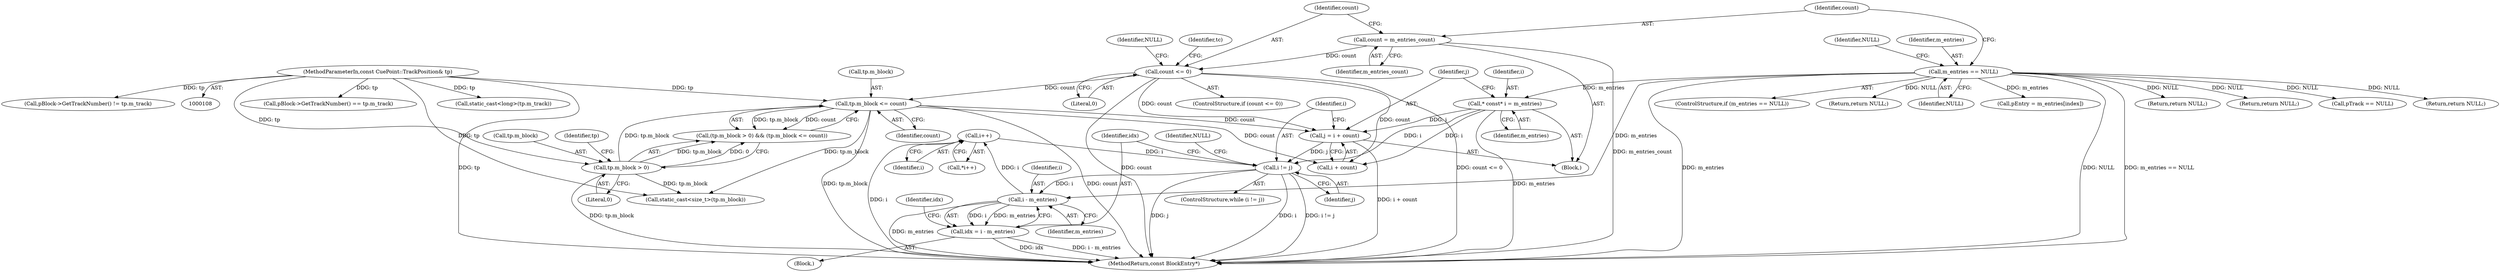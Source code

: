 digraph "0_Android_04839626ed859623901ebd3a5fd483982186b59d_78@pointer" {
"1000215" [label="(Call,i++)"];
"1000208" [label="(Call,i - m_entries)"];
"1000201" [label="(Call,i != j)"];
"1000215" [label="(Call,i++)"];
"1000192" [label="(Call,* const* i = m_entries)"];
"1000116" [label="(Call,m_entries == NULL)"];
"1000195" [label="(Call,j = i + count)"];
"1000126" [label="(Call,count <= 0)"];
"1000122" [label="(Call,count = m_entries_count)"];
"1000142" [label="(Call,tp.m_block <= count)"];
"1000137" [label="(Call,tp.m_block > 0)"];
"1000110" [label="(MethodParameterIn,const CuePoint::TrackPosition& tp)"];
"1000206" [label="(Call,idx = i - m_entries)"];
"1000136" [label="(Call,(tp.m_block > 0) && (tp.m_block <= count))"];
"1000162" [label="(Call,pEntry = m_entries[index])"];
"1000200" [label="(ControlStructure,while (i != j))"];
"1000194" [label="(Identifier,m_entries)"];
"1000126" [label="(Call,count <= 0)"];
"1000116" [label="(Call,m_entries == NULL)"];
"1000124" [label="(Identifier,m_entries_count)"];
"1000143" [label="(Call,tp.m_block)"];
"1000179" [label="(Call,pBlock->GetTrackNumber() == tp.m_track)"];
"1000119" [label="(Return,return NULL;)"];
"1000133" [label="(Identifier,tc)"];
"1000262" [label="(Call,static_cast<long>(tp.m_track))"];
"1000214" [label="(Call,*i++)"];
"1000138" [label="(Call,tp.m_block)"];
"1000120" [label="(Identifier,NULL)"];
"1000201" [label="(Call,i != j)"];
"1000129" [label="(Return,return NULL;)"];
"1000123" [label="(Identifier,count)"];
"1000127" [label="(Identifier,count)"];
"1000110" [label="(MethodParameterIn,const CuePoint::TrackPosition& tp)"];
"1000215" [label="(Call,i++)"];
"1000192" [label="(Call,* const* i = m_entries)"];
"1000111" [label="(Block,)"];
"1000151" [label="(Call,static_cast<size_t>(tp.m_block))"];
"1000196" [label="(Identifier,j)"];
"1000272" [label="(Call,pTrack == NULL)"];
"1000117" [label="(Identifier,m_entries)"];
"1000146" [label="(Identifier,count)"];
"1000128" [label="(Literal,0)"];
"1000207" [label="(Identifier,idx)"];
"1000211" [label="(Identifier,idx)"];
"1000202" [label="(Identifier,i)"];
"1000209" [label="(Identifier,i)"];
"1000197" [label="(Call,i + count)"];
"1000142" [label="(Call,tp.m_block <= count)"];
"1000301" [label="(Identifier,NULL)"];
"1000300" [label="(Return,return NULL;)"];
"1000193" [label="(Identifier,i)"];
"1000125" [label="(ControlStructure,if (count <= 0))"];
"1000210" [label="(Identifier,m_entries)"];
"1000122" [label="(Call,count = m_entries_count)"];
"1000137" [label="(Call,tp.m_block > 0)"];
"1000204" [label="(Block,)"];
"1000208" [label="(Call,i - m_entries)"];
"1000302" [label="(MethodReturn,const BlockEntry*)"];
"1000203" [label="(Identifier,j)"];
"1000195" [label="(Call,j = i + count)"];
"1000115" [label="(ControlStructure,if (m_entries == NULL))"];
"1000216" [label="(Identifier,i)"];
"1000252" [label="(Return,return NULL;)"];
"1000141" [label="(Literal,0)"];
"1000118" [label="(Identifier,NULL)"];
"1000206" [label="(Call,idx = i - m_entries)"];
"1000130" [label="(Identifier,NULL)"];
"1000144" [label="(Identifier,tp)"];
"1000228" [label="(Call,pBlock->GetTrackNumber() != tp.m_track)"];
"1000215" -> "1000214"  [label="AST: "];
"1000215" -> "1000216"  [label="CFG: "];
"1000216" -> "1000215"  [label="AST: "];
"1000214" -> "1000215"  [label="CFG: "];
"1000215" -> "1000302"  [label="DDG: i"];
"1000215" -> "1000201"  [label="DDG: i"];
"1000208" -> "1000215"  [label="DDG: i"];
"1000208" -> "1000206"  [label="AST: "];
"1000208" -> "1000210"  [label="CFG: "];
"1000209" -> "1000208"  [label="AST: "];
"1000210" -> "1000208"  [label="AST: "];
"1000206" -> "1000208"  [label="CFG: "];
"1000208" -> "1000302"  [label="DDG: m_entries"];
"1000208" -> "1000206"  [label="DDG: i"];
"1000208" -> "1000206"  [label="DDG: m_entries"];
"1000201" -> "1000208"  [label="DDG: i"];
"1000116" -> "1000208"  [label="DDG: m_entries"];
"1000201" -> "1000200"  [label="AST: "];
"1000201" -> "1000203"  [label="CFG: "];
"1000202" -> "1000201"  [label="AST: "];
"1000203" -> "1000201"  [label="AST: "];
"1000207" -> "1000201"  [label="CFG: "];
"1000301" -> "1000201"  [label="CFG: "];
"1000201" -> "1000302"  [label="DDG: i != j"];
"1000201" -> "1000302"  [label="DDG: j"];
"1000201" -> "1000302"  [label="DDG: i"];
"1000192" -> "1000201"  [label="DDG: i"];
"1000195" -> "1000201"  [label="DDG: j"];
"1000192" -> "1000111"  [label="AST: "];
"1000192" -> "1000194"  [label="CFG: "];
"1000193" -> "1000192"  [label="AST: "];
"1000194" -> "1000192"  [label="AST: "];
"1000196" -> "1000192"  [label="CFG: "];
"1000192" -> "1000302"  [label="DDG: m_entries"];
"1000116" -> "1000192"  [label="DDG: m_entries"];
"1000192" -> "1000195"  [label="DDG: i"];
"1000192" -> "1000197"  [label="DDG: i"];
"1000116" -> "1000115"  [label="AST: "];
"1000116" -> "1000118"  [label="CFG: "];
"1000117" -> "1000116"  [label="AST: "];
"1000118" -> "1000116"  [label="AST: "];
"1000120" -> "1000116"  [label="CFG: "];
"1000123" -> "1000116"  [label="CFG: "];
"1000116" -> "1000302"  [label="DDG: m_entries"];
"1000116" -> "1000302"  [label="DDG: NULL"];
"1000116" -> "1000302"  [label="DDG: m_entries == NULL"];
"1000116" -> "1000119"  [label="DDG: NULL"];
"1000116" -> "1000129"  [label="DDG: NULL"];
"1000116" -> "1000162"  [label="DDG: m_entries"];
"1000116" -> "1000252"  [label="DDG: NULL"];
"1000116" -> "1000272"  [label="DDG: NULL"];
"1000116" -> "1000300"  [label="DDG: NULL"];
"1000195" -> "1000111"  [label="AST: "];
"1000195" -> "1000197"  [label="CFG: "];
"1000196" -> "1000195"  [label="AST: "];
"1000197" -> "1000195"  [label="AST: "];
"1000202" -> "1000195"  [label="CFG: "];
"1000195" -> "1000302"  [label="DDG: i + count"];
"1000126" -> "1000195"  [label="DDG: count"];
"1000142" -> "1000195"  [label="DDG: count"];
"1000126" -> "1000125"  [label="AST: "];
"1000126" -> "1000128"  [label="CFG: "];
"1000127" -> "1000126"  [label="AST: "];
"1000128" -> "1000126"  [label="AST: "];
"1000130" -> "1000126"  [label="CFG: "];
"1000133" -> "1000126"  [label="CFG: "];
"1000126" -> "1000302"  [label="DDG: count <= 0"];
"1000126" -> "1000302"  [label="DDG: count"];
"1000122" -> "1000126"  [label="DDG: count"];
"1000126" -> "1000142"  [label="DDG: count"];
"1000126" -> "1000197"  [label="DDG: count"];
"1000122" -> "1000111"  [label="AST: "];
"1000122" -> "1000124"  [label="CFG: "];
"1000123" -> "1000122"  [label="AST: "];
"1000124" -> "1000122"  [label="AST: "];
"1000127" -> "1000122"  [label="CFG: "];
"1000122" -> "1000302"  [label="DDG: m_entries_count"];
"1000142" -> "1000136"  [label="AST: "];
"1000142" -> "1000146"  [label="CFG: "];
"1000143" -> "1000142"  [label="AST: "];
"1000146" -> "1000142"  [label="AST: "];
"1000136" -> "1000142"  [label="CFG: "];
"1000142" -> "1000302"  [label="DDG: tp.m_block"];
"1000142" -> "1000302"  [label="DDG: count"];
"1000142" -> "1000136"  [label="DDG: tp.m_block"];
"1000142" -> "1000136"  [label="DDG: count"];
"1000137" -> "1000142"  [label="DDG: tp.m_block"];
"1000110" -> "1000142"  [label="DDG: tp"];
"1000142" -> "1000151"  [label="DDG: tp.m_block"];
"1000142" -> "1000197"  [label="DDG: count"];
"1000137" -> "1000136"  [label="AST: "];
"1000137" -> "1000141"  [label="CFG: "];
"1000138" -> "1000137"  [label="AST: "];
"1000141" -> "1000137"  [label="AST: "];
"1000144" -> "1000137"  [label="CFG: "];
"1000136" -> "1000137"  [label="CFG: "];
"1000137" -> "1000302"  [label="DDG: tp.m_block"];
"1000137" -> "1000136"  [label="DDG: tp.m_block"];
"1000137" -> "1000136"  [label="DDG: 0"];
"1000110" -> "1000137"  [label="DDG: tp"];
"1000137" -> "1000151"  [label="DDG: tp.m_block"];
"1000110" -> "1000108"  [label="AST: "];
"1000110" -> "1000302"  [label="DDG: tp"];
"1000110" -> "1000151"  [label="DDG: tp"];
"1000110" -> "1000179"  [label="DDG: tp"];
"1000110" -> "1000228"  [label="DDG: tp"];
"1000110" -> "1000262"  [label="DDG: tp"];
"1000206" -> "1000204"  [label="AST: "];
"1000207" -> "1000206"  [label="AST: "];
"1000211" -> "1000206"  [label="CFG: "];
"1000206" -> "1000302"  [label="DDG: i - m_entries"];
"1000206" -> "1000302"  [label="DDG: idx"];
}
